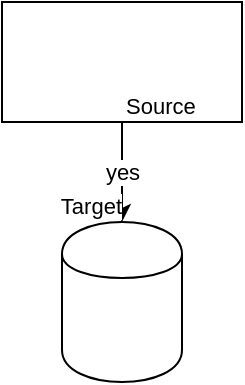 <mxfile version="13.5.1" type="github">
  <diagram id="dHAlC9L6htyuGxpwKKFI" name="Page-1">
    <mxGraphModel dx="868" dy="440" grid="1" gridSize="10" guides="1" tooltips="1" connect="1" arrows="1" fold="1" page="1" pageScale="1" pageWidth="827" pageHeight="1169" math="0" shadow="0">
      <root>
        <mxCell id="0" />
        <mxCell id="1" parent="0" />
        <mxCell id="fFk499k-z438UMwSGdhz-1" value="" style="rounded=0;whiteSpace=wrap;html=1;" vertex="1" parent="1">
          <mxGeometry x="354" y="10" width="120" height="60" as="geometry" />
        </mxCell>
        <mxCell id="fFk499k-z438UMwSGdhz-2" value="yes" style="endArrow=classic;html=1;exitX=0.5;exitY=1;exitDx=0;exitDy=0;" edge="1" parent="1">
          <mxGeometry relative="1" as="geometry">
            <mxPoint x="414" y="70" as="sourcePoint" />
            <mxPoint x="414" y="120" as="targetPoint" />
          </mxGeometry>
        </mxCell>
        <mxCell id="fFk499k-z438UMwSGdhz-3" value="yes" style="edgeLabel;resizable=0;html=1;align=center;verticalAlign=middle;" connectable="0" vertex="1" parent="fFk499k-z438UMwSGdhz-2">
          <mxGeometry relative="1" as="geometry" />
        </mxCell>
        <mxCell id="fFk499k-z438UMwSGdhz-4" value="Source" style="edgeLabel;resizable=0;html=1;align=left;verticalAlign=bottom;" connectable="0" vertex="1" parent="fFk499k-z438UMwSGdhz-2">
          <mxGeometry x="-1" relative="1" as="geometry" />
        </mxCell>
        <mxCell id="fFk499k-z438UMwSGdhz-5" value="Target" style="edgeLabel;resizable=0;html=1;align=right;verticalAlign=bottom;" connectable="0" vertex="1" parent="fFk499k-z438UMwSGdhz-2">
          <mxGeometry x="1" relative="1" as="geometry" />
        </mxCell>
        <mxCell id="fFk499k-z438UMwSGdhz-6" value="" style="shape=cylinder;whiteSpace=wrap;html=1;boundedLbl=1;backgroundOutline=1;" vertex="1" parent="1">
          <mxGeometry x="384" y="120" width="60" height="80" as="geometry" />
        </mxCell>
      </root>
    </mxGraphModel>
  </diagram>
</mxfile>
